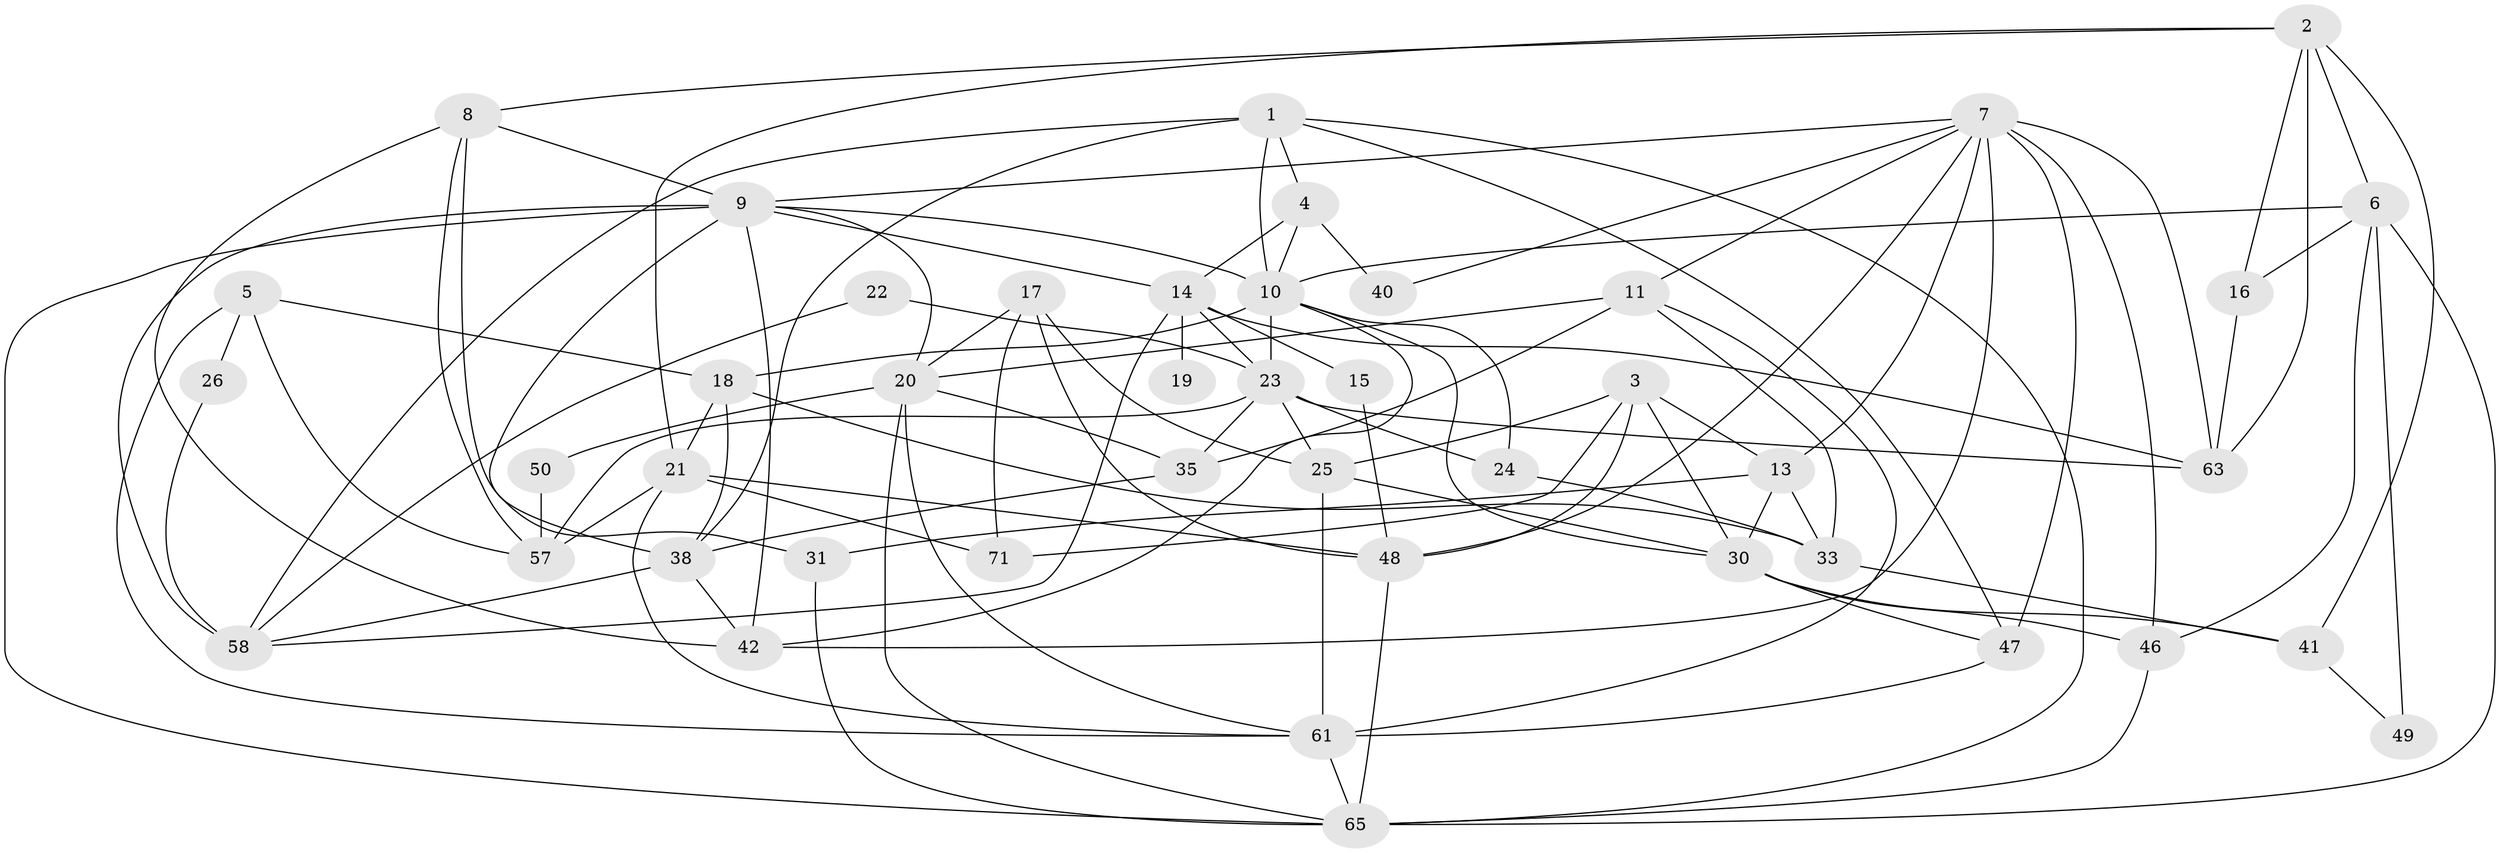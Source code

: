 // original degree distribution, {6: 0.1095890410958904, 5: 0.1506849315068493, 4: 0.2876712328767123, 3: 0.2328767123287671, 8: 0.0273972602739726, 7: 0.0273972602739726, 2: 0.1643835616438356}
// Generated by graph-tools (version 1.1) at 2025/11/02/27/25 16:11:17]
// undirected, 44 vertices, 108 edges
graph export_dot {
graph [start="1"]
  node [color=gray90,style=filled];
  1 [super="+36"];
  2 [super="+64"];
  3 [super="+45"];
  4;
  5;
  6 [super="+29"];
  7 [super="+68"];
  8 [super="+70"];
  9 [super="+12"];
  10 [super="+56"];
  11 [super="+43"];
  13 [super="+37"];
  14 [super="+27"];
  15;
  16;
  17 [super="+60"];
  18 [super="+28"];
  19;
  20 [super="+34"];
  21 [super="+32"];
  22;
  23 [super="+62"];
  24;
  25 [super="+53"];
  26;
  30 [super="+39"];
  31 [super="+52"];
  33 [super="+44"];
  35 [super="+55"];
  38 [super="+54"];
  40;
  41;
  42;
  46 [super="+67"];
  47;
  48 [super="+51"];
  49;
  50;
  57 [super="+59"];
  58 [super="+72"];
  61 [super="+73"];
  63 [super="+69"];
  65 [super="+66"];
  71;
  1 -- 10;
  1 -- 47;
  1 -- 4;
  1 -- 58;
  1 -- 65;
  1 -- 38;
  2 -- 41;
  2 -- 8;
  2 -- 16;
  2 -- 63 [weight=2];
  2 -- 21;
  2 -- 6;
  3 -- 71;
  3 -- 13;
  3 -- 48;
  3 -- 30;
  3 -- 25;
  4 -- 10;
  4 -- 14;
  4 -- 40;
  5 -- 61;
  5 -- 57;
  5 -- 26;
  5 -- 18;
  6 -- 46 [weight=2];
  6 -- 16;
  6 -- 10;
  6 -- 65;
  6 -- 49;
  7 -- 63;
  7 -- 46;
  7 -- 48;
  7 -- 40;
  7 -- 9;
  7 -- 42;
  7 -- 47;
  7 -- 11;
  7 -- 13;
  8 -- 42;
  8 -- 31;
  8 -- 9;
  8 -- 57;
  9 -- 10 [weight=2];
  9 -- 38;
  9 -- 42;
  9 -- 20;
  9 -- 58;
  9 -- 65;
  9 -- 14;
  10 -- 42;
  10 -- 24;
  10 -- 30;
  10 -- 18 [weight=2];
  10 -- 23;
  11 -- 35;
  11 -- 20 [weight=2];
  11 -- 61;
  11 -- 33;
  13 -- 33;
  13 -- 31;
  13 -- 30;
  14 -- 19 [weight=2];
  14 -- 63;
  14 -- 58;
  14 -- 23;
  14 -- 15;
  15 -- 48;
  16 -- 63;
  17 -- 71;
  17 -- 48;
  17 -- 20;
  17 -- 25;
  18 -- 38;
  18 -- 33;
  18 -- 21;
  20 -- 50;
  20 -- 35;
  20 -- 61;
  20 -- 65;
  21 -- 57;
  21 -- 71;
  21 -- 48;
  21 -- 61;
  22 -- 23;
  22 -- 58;
  23 -- 24;
  23 -- 57;
  23 -- 63;
  23 -- 35;
  23 -- 25;
  24 -- 33;
  25 -- 30;
  25 -- 61;
  26 -- 58;
  30 -- 46 [weight=2];
  30 -- 47;
  30 -- 41;
  31 -- 65;
  33 -- 41;
  35 -- 38;
  38 -- 42;
  38 -- 58;
  41 -- 49;
  46 -- 65;
  47 -- 61;
  48 -- 65;
  50 -- 57;
  61 -- 65;
}
